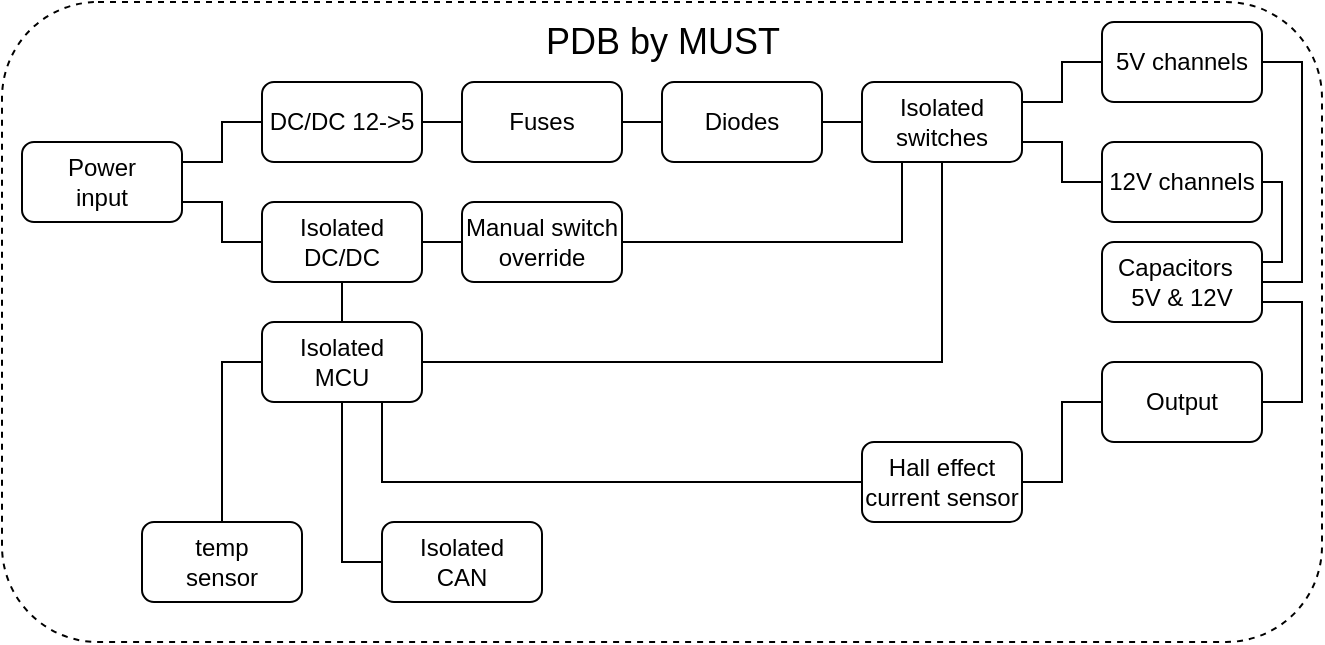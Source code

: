 <mxfile version="13.10.1" type="github">
  <diagram id="mOb9kf1dEFKgJrMuP9Ut" name="Page-1">
    <mxGraphModel dx="1038" dy="615" grid="1" gridSize="10" guides="1" tooltips="1" connect="1" arrows="1" fold="1" page="1" pageScale="1" pageWidth="827" pageHeight="1169" math="0" shadow="0">
      <root>
        <mxCell id="0" />
        <mxCell id="1" parent="0" />
        <mxCell id="WhEAyp4Lanr-WaNayqxS-29" value="" style="rounded=1;whiteSpace=wrap;html=1;dashed=1;fillColor=#FFFFFF;" vertex="1" parent="1">
          <mxGeometry x="50" y="300" width="660" height="320" as="geometry" />
        </mxCell>
        <mxCell id="WhEAyp4Lanr-WaNayqxS-4" style="edgeStyle=orthogonalEdgeStyle;rounded=0;orthogonalLoop=1;jettySize=auto;html=1;exitX=1;exitY=0.5;exitDx=0;exitDy=0;entryX=0.5;entryY=1;entryDx=0;entryDy=0;endArrow=none;endFill=0;" edge="1" parent="1" source="M4zJr3y5VQ9-pN1_80o7-2" target="M4zJr3y5VQ9-pN1_80o7-9">
          <mxGeometry relative="1" as="geometry" />
        </mxCell>
        <mxCell id="M4zJr3y5VQ9-pN1_80o7-2" value="&lt;div&gt;Isolated&lt;/div&gt;&lt;div&gt;MCU&lt;/div&gt;" style="rounded=1;whiteSpace=wrap;html=1;" parent="1" vertex="1">
          <mxGeometry x="180" y="460" width="80" height="40" as="geometry" />
        </mxCell>
        <mxCell id="WhEAyp4Lanr-WaNayqxS-6" style="edgeStyle=orthogonalEdgeStyle;rounded=0;orthogonalLoop=1;jettySize=auto;html=1;exitX=1;exitY=0.5;exitDx=0;exitDy=0;entryX=0;entryY=0.5;entryDx=0;entryDy=0;endArrow=none;endFill=0;" edge="1" parent="1" source="M4zJr3y5VQ9-pN1_80o7-3" target="M4zJr3y5VQ9-pN1_80o7-7">
          <mxGeometry relative="1" as="geometry" />
        </mxCell>
        <mxCell id="M4zJr3y5VQ9-pN1_80o7-3" value="Fuses" style="rounded=1;whiteSpace=wrap;html=1;" parent="1" vertex="1">
          <mxGeometry x="280" y="340" width="80" height="40" as="geometry" />
        </mxCell>
        <mxCell id="WhEAyp4Lanr-WaNayqxS-20" style="edgeStyle=orthogonalEdgeStyle;rounded=0;orthogonalLoop=1;jettySize=auto;html=1;exitX=1;exitY=0.5;exitDx=0;exitDy=0;entryX=0;entryY=0.5;entryDx=0;entryDy=0;endArrow=none;endFill=0;" edge="1" parent="1" source="M4zJr3y5VQ9-pN1_80o7-4" target="WhEAyp4Lanr-WaNayqxS-17">
          <mxGeometry relative="1" as="geometry" />
        </mxCell>
        <mxCell id="WhEAyp4Lanr-WaNayqxS-26" style="edgeStyle=orthogonalEdgeStyle;rounded=0;orthogonalLoop=1;jettySize=auto;html=1;exitX=0;exitY=0.5;exitDx=0;exitDy=0;entryX=0.75;entryY=1;entryDx=0;entryDy=0;endArrow=none;endFill=0;" edge="1" parent="1" source="M4zJr3y5VQ9-pN1_80o7-4" target="M4zJr3y5VQ9-pN1_80o7-2">
          <mxGeometry relative="1" as="geometry" />
        </mxCell>
        <mxCell id="M4zJr3y5VQ9-pN1_80o7-4" value="&lt;div&gt;Hall effect&lt;/div&gt;&lt;div&gt;current sensor&lt;/div&gt;" style="rounded=1;whiteSpace=wrap;html=1;" parent="1" vertex="1">
          <mxGeometry x="480" y="520" width="80" height="40" as="geometry" />
        </mxCell>
        <mxCell id="WhEAyp4Lanr-WaNayqxS-5" style="edgeStyle=orthogonalEdgeStyle;rounded=0;orthogonalLoop=1;jettySize=auto;html=1;exitX=1;exitY=0.5;exitDx=0;exitDy=0;entryX=0;entryY=0.5;entryDx=0;entryDy=0;endArrow=none;endFill=0;" edge="1" parent="1" source="M4zJr3y5VQ9-pN1_80o7-6" target="M4zJr3y5VQ9-pN1_80o7-3">
          <mxGeometry relative="1" as="geometry" />
        </mxCell>
        <mxCell id="M4zJr3y5VQ9-pN1_80o7-6" value="DC/DC 12-&amp;gt;5" style="rounded=1;whiteSpace=wrap;html=1;" parent="1" vertex="1">
          <mxGeometry x="180" y="340" width="80" height="40" as="geometry" />
        </mxCell>
        <mxCell id="WhEAyp4Lanr-WaNayqxS-7" style="edgeStyle=orthogonalEdgeStyle;rounded=0;orthogonalLoop=1;jettySize=auto;html=1;exitX=1;exitY=0.5;exitDx=0;exitDy=0;entryX=0;entryY=0.5;entryDx=0;entryDy=0;endArrow=none;endFill=0;" edge="1" parent="1" source="M4zJr3y5VQ9-pN1_80o7-7" target="M4zJr3y5VQ9-pN1_80o7-9">
          <mxGeometry relative="1" as="geometry" />
        </mxCell>
        <mxCell id="M4zJr3y5VQ9-pN1_80o7-7" value="Diodes" style="rounded=1;whiteSpace=wrap;html=1;" parent="1" vertex="1">
          <mxGeometry x="380" y="340" width="80" height="40" as="geometry" />
        </mxCell>
        <mxCell id="WhEAyp4Lanr-WaNayqxS-8" style="edgeStyle=orthogonalEdgeStyle;rounded=0;orthogonalLoop=1;jettySize=auto;html=1;exitX=1;exitY=0.25;exitDx=0;exitDy=0;entryX=0;entryY=0.5;entryDx=0;entryDy=0;endArrow=none;endFill=0;" edge="1" parent="1" source="M4zJr3y5VQ9-pN1_80o7-9" target="M4zJr3y5VQ9-pN1_80o7-15">
          <mxGeometry relative="1" as="geometry" />
        </mxCell>
        <mxCell id="WhEAyp4Lanr-WaNayqxS-9" style="edgeStyle=orthogonalEdgeStyle;rounded=0;orthogonalLoop=1;jettySize=auto;html=1;exitX=1;exitY=0.75;exitDx=0;exitDy=0;entryX=0;entryY=0.5;entryDx=0;entryDy=0;endArrow=none;endFill=0;" edge="1" parent="1" source="M4zJr3y5VQ9-pN1_80o7-9" target="M4zJr3y5VQ9-pN1_80o7-14">
          <mxGeometry relative="1" as="geometry" />
        </mxCell>
        <mxCell id="M4zJr3y5VQ9-pN1_80o7-9" value="&lt;div&gt;Isolated&lt;/div&gt;&lt;div&gt;switches&lt;/div&gt;" style="rounded=1;whiteSpace=wrap;html=1;" parent="1" vertex="1">
          <mxGeometry x="480" y="340" width="80" height="40" as="geometry" />
        </mxCell>
        <mxCell id="WhEAyp4Lanr-WaNayqxS-27" style="edgeStyle=orthogonalEdgeStyle;rounded=0;orthogonalLoop=1;jettySize=auto;html=1;exitX=0.5;exitY=0;exitDx=0;exitDy=0;entryX=0;entryY=0.5;entryDx=0;entryDy=0;endArrow=none;endFill=0;" edge="1" parent="1" source="M4zJr3y5VQ9-pN1_80o7-10" target="M4zJr3y5VQ9-pN1_80o7-2">
          <mxGeometry relative="1" as="geometry" />
        </mxCell>
        <mxCell id="M4zJr3y5VQ9-pN1_80o7-10" value="&lt;div&gt;temp&lt;/div&gt;&lt;div&gt;sensor&lt;br&gt;&lt;/div&gt;" style="rounded=1;whiteSpace=wrap;html=1;" parent="1" vertex="1">
          <mxGeometry x="120" y="560" width="80" height="40" as="geometry" />
        </mxCell>
        <mxCell id="WhEAyp4Lanr-WaNayqxS-3" style="edgeStyle=orthogonalEdgeStyle;rounded=0;orthogonalLoop=1;jettySize=auto;html=1;exitX=0.5;exitY=1;exitDx=0;exitDy=0;entryX=0.5;entryY=0;entryDx=0;entryDy=0;endArrow=none;endFill=0;" edge="1" parent="1" source="M4zJr3y5VQ9-pN1_80o7-11" target="M4zJr3y5VQ9-pN1_80o7-2">
          <mxGeometry relative="1" as="geometry" />
        </mxCell>
        <mxCell id="WhEAyp4Lanr-WaNayqxS-14" style="edgeStyle=orthogonalEdgeStyle;rounded=0;orthogonalLoop=1;jettySize=auto;html=1;exitX=1;exitY=0.5;exitDx=0;exitDy=0;entryX=0;entryY=0.5;entryDx=0;entryDy=0;endArrow=none;endFill=0;" edge="1" parent="1" source="M4zJr3y5VQ9-pN1_80o7-11" target="WhEAyp4Lanr-WaNayqxS-13">
          <mxGeometry relative="1" as="geometry" />
        </mxCell>
        <mxCell id="M4zJr3y5VQ9-pN1_80o7-11" value="&lt;div&gt;Isolated&lt;/div&gt;&lt;div&gt;DC/DC&lt;br&gt;&lt;/div&gt;" style="rounded=1;whiteSpace=wrap;html=1;" parent="1" vertex="1">
          <mxGeometry x="180" y="400" width="80" height="40" as="geometry" />
        </mxCell>
        <mxCell id="WhEAyp4Lanr-WaNayqxS-1" style="edgeStyle=orthogonalEdgeStyle;rounded=0;orthogonalLoop=1;jettySize=auto;html=1;entryX=0;entryY=0.5;entryDx=0;entryDy=0;endArrow=none;endFill=0;exitX=1;exitY=0.25;exitDx=0;exitDy=0;" edge="1" parent="1" source="M4zJr3y5VQ9-pN1_80o7-12" target="M4zJr3y5VQ9-pN1_80o7-6">
          <mxGeometry relative="1" as="geometry" />
        </mxCell>
        <mxCell id="WhEAyp4Lanr-WaNayqxS-2" style="edgeStyle=orthogonalEdgeStyle;rounded=0;orthogonalLoop=1;jettySize=auto;html=1;exitX=1;exitY=0.75;exitDx=0;exitDy=0;entryX=0;entryY=0.5;entryDx=0;entryDy=0;endArrow=none;endFill=0;" edge="1" parent="1" source="M4zJr3y5VQ9-pN1_80o7-12" target="M4zJr3y5VQ9-pN1_80o7-11">
          <mxGeometry relative="1" as="geometry" />
        </mxCell>
        <mxCell id="M4zJr3y5VQ9-pN1_80o7-12" value="&lt;div&gt;Power&lt;/div&gt;&lt;div&gt;input&lt;br&gt;&lt;/div&gt;" style="rounded=1;whiteSpace=wrap;html=1;" parent="1" vertex="1">
          <mxGeometry x="60" y="370" width="80" height="40" as="geometry" />
        </mxCell>
        <mxCell id="WhEAyp4Lanr-WaNayqxS-18" style="edgeStyle=orthogonalEdgeStyle;rounded=0;orthogonalLoop=1;jettySize=auto;html=1;exitX=1;exitY=0.5;exitDx=0;exitDy=0;entryX=1;entryY=0.25;entryDx=0;entryDy=0;endArrow=none;endFill=0;" edge="1" parent="1" source="M4zJr3y5VQ9-pN1_80o7-14" target="WhEAyp4Lanr-WaNayqxS-24">
          <mxGeometry relative="1" as="geometry">
            <Array as="points">
              <mxPoint x="690" y="390" />
              <mxPoint x="690" y="430" />
            </Array>
          </mxGeometry>
        </mxCell>
        <mxCell id="M4zJr3y5VQ9-pN1_80o7-14" value="12V channels" style="rounded=1;whiteSpace=wrap;html=1;" parent="1" vertex="1">
          <mxGeometry x="600" y="370" width="80" height="40" as="geometry" />
        </mxCell>
        <mxCell id="WhEAyp4Lanr-WaNayqxS-19" style="edgeStyle=orthogonalEdgeStyle;rounded=0;orthogonalLoop=1;jettySize=auto;html=1;exitX=1;exitY=0.5;exitDx=0;exitDy=0;entryX=1;entryY=0.5;entryDx=0;entryDy=0;endArrow=none;endFill=0;" edge="1" parent="1" source="M4zJr3y5VQ9-pN1_80o7-15" target="WhEAyp4Lanr-WaNayqxS-24">
          <mxGeometry relative="1" as="geometry">
            <Array as="points">
              <mxPoint x="700" y="330" />
              <mxPoint x="700" y="440" />
            </Array>
          </mxGeometry>
        </mxCell>
        <mxCell id="M4zJr3y5VQ9-pN1_80o7-15" value="5V channels" style="rounded=1;whiteSpace=wrap;html=1;" parent="1" vertex="1">
          <mxGeometry x="600" y="310" width="80" height="40" as="geometry" />
        </mxCell>
        <mxCell id="WhEAyp4Lanr-WaNayqxS-15" style="edgeStyle=orthogonalEdgeStyle;rounded=0;orthogonalLoop=1;jettySize=auto;html=1;exitX=1;exitY=0.5;exitDx=0;exitDy=0;entryX=0.25;entryY=1;entryDx=0;entryDy=0;endArrow=none;endFill=0;" edge="1" parent="1" source="WhEAyp4Lanr-WaNayqxS-13" target="M4zJr3y5VQ9-pN1_80o7-9">
          <mxGeometry relative="1" as="geometry" />
        </mxCell>
        <mxCell id="WhEAyp4Lanr-WaNayqxS-13" value="&lt;div&gt;Manual switch override&lt;/div&gt;" style="rounded=1;whiteSpace=wrap;html=1;" vertex="1" parent="1">
          <mxGeometry x="280" y="400" width="80" height="40" as="geometry" />
        </mxCell>
        <mxCell id="WhEAyp4Lanr-WaNayqxS-17" value="Output" style="rounded=1;whiteSpace=wrap;html=1;" vertex="1" parent="1">
          <mxGeometry x="600" y="480" width="80" height="40" as="geometry" />
        </mxCell>
        <mxCell id="WhEAyp4Lanr-WaNayqxS-28" style="edgeStyle=orthogonalEdgeStyle;rounded=0;orthogonalLoop=1;jettySize=auto;html=1;exitX=0;exitY=0.5;exitDx=0;exitDy=0;entryX=0.5;entryY=1;entryDx=0;entryDy=0;endArrow=none;endFill=0;" edge="1" parent="1" source="WhEAyp4Lanr-WaNayqxS-22" target="M4zJr3y5VQ9-pN1_80o7-2">
          <mxGeometry relative="1" as="geometry" />
        </mxCell>
        <mxCell id="WhEAyp4Lanr-WaNayqxS-22" value="&lt;div&gt;Isolated&lt;/div&gt;&lt;div&gt;CAN&lt;/div&gt;" style="rounded=1;whiteSpace=wrap;html=1;" vertex="1" parent="1">
          <mxGeometry x="240" y="560" width="80" height="40" as="geometry" />
        </mxCell>
        <mxCell id="WhEAyp4Lanr-WaNayqxS-25" style="edgeStyle=orthogonalEdgeStyle;rounded=0;orthogonalLoop=1;jettySize=auto;html=1;exitX=1;exitY=0.75;exitDx=0;exitDy=0;entryX=1;entryY=0.5;entryDx=0;entryDy=0;endArrow=none;endFill=0;" edge="1" parent="1" source="WhEAyp4Lanr-WaNayqxS-24" target="WhEAyp4Lanr-WaNayqxS-17">
          <mxGeometry relative="1" as="geometry" />
        </mxCell>
        <mxCell id="WhEAyp4Lanr-WaNayqxS-24" value="&lt;div&gt;Capacitors&amp;nbsp;&amp;nbsp; 5V &amp;amp; 12V&lt;br&gt;&lt;/div&gt;" style="rounded=1;whiteSpace=wrap;html=1;" vertex="1" parent="1">
          <mxGeometry x="600" y="420" width="80" height="40" as="geometry" />
        </mxCell>
        <mxCell id="WhEAyp4Lanr-WaNayqxS-30" value="&lt;font style=&quot;font-size: 18px&quot;&gt;PDB by MUST&lt;/font&gt;" style="text;html=1;align=center;verticalAlign=middle;resizable=0;points=[];autosize=1;" vertex="1" parent="1">
          <mxGeometry x="315" y="310" width="130" height="20" as="geometry" />
        </mxCell>
      </root>
    </mxGraphModel>
  </diagram>
</mxfile>
